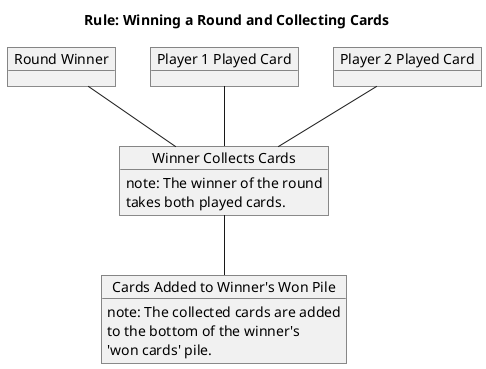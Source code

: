 @startuml
title "Rule: Winning a Round and Collecting Cards"

object "Round Winner" as Winner
object "Player 1 Played Card" as P1Card
object "Player 2 Played Card" as P2Card

object "Winner Collects Cards" as Collect {
  note: The winner of the round\ntakes both played cards.
}

Winner -- Collect
P1Card -- Collect
P2Card -- Collect

object "Cards Added to Winner's Won Pile" as AddToWon {
  note: The collected cards are added\nto the bottom of the winner's\n'won cards' pile.
}

Collect -- AddToWon

@enduml